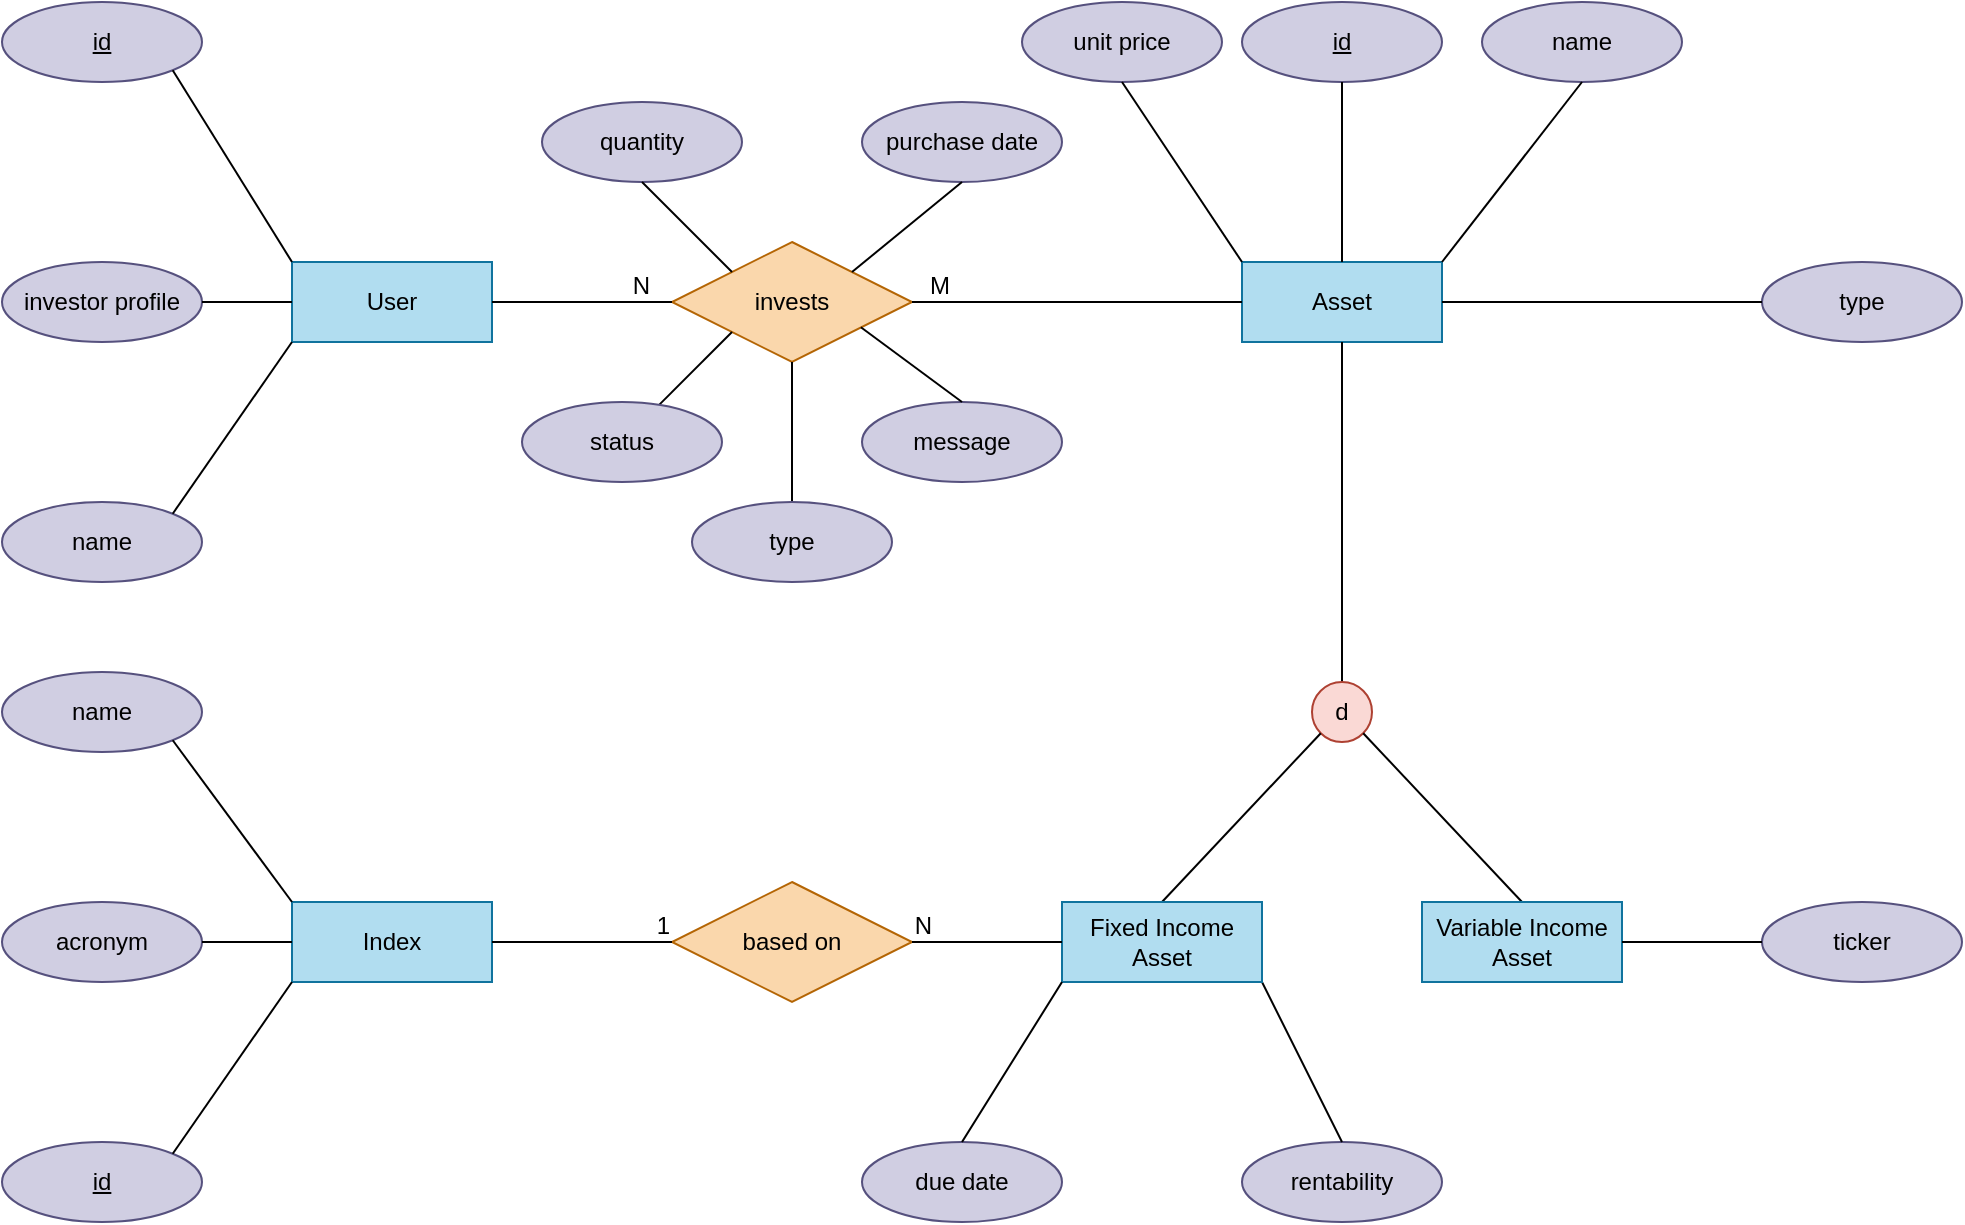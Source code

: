 <mxfile version="25.0.1">
  <diagram name="Page-1" id="7M2Ufe242fWRRSQ45o2C">
    <mxGraphModel dx="1434" dy="793" grid="1" gridSize="10" guides="1" tooltips="1" connect="1" arrows="1" fold="1" page="1" pageScale="1" pageWidth="5000" pageHeight="5000" math="0" shadow="0">
      <root>
        <mxCell id="0" />
        <mxCell id="1" parent="0" />
        <mxCell id="yUkCAfPPoeTdt-thos2U-1" value="User" style="whiteSpace=wrap;html=1;align=center;fillColor=#b1ddf0;strokeColor=#10739e;" parent="1" vertex="1">
          <mxGeometry x="295" y="200" width="100" height="40" as="geometry" />
        </mxCell>
        <mxCell id="yUkCAfPPoeTdt-thos2U-2" value="Asset" style="whiteSpace=wrap;html=1;align=center;fillColor=#b1ddf0;strokeColor=#10739e;" parent="1" vertex="1">
          <mxGeometry x="770" y="200" width="100" height="40" as="geometry" />
        </mxCell>
        <mxCell id="yUkCAfPPoeTdt-thos2U-4" value="Index" style="whiteSpace=wrap;html=1;align=center;fillColor=#b1ddf0;strokeColor=#10739e;" parent="1" vertex="1">
          <mxGeometry x="295" y="520" width="100" height="40" as="geometry" />
        </mxCell>
        <mxCell id="yUkCAfPPoeTdt-thos2U-5" value="invests" style="shape=rhombus;perimeter=rhombusPerimeter;whiteSpace=wrap;html=1;align=center;fillColor=#fad7ac;strokeColor=#b46504;" parent="1" vertex="1">
          <mxGeometry x="485" y="190" width="120" height="60" as="geometry" />
        </mxCell>
        <mxCell id="yUkCAfPPoeTdt-thos2U-7" value="based on" style="shape=rhombus;perimeter=rhombusPerimeter;whiteSpace=wrap;html=1;align=center;fillColor=#fad7ac;strokeColor=#b46504;" parent="1" vertex="1">
          <mxGeometry x="485" y="510" width="120" height="60" as="geometry" />
        </mxCell>
        <mxCell id="yUkCAfPPoeTdt-thos2U-8" value="" style="endArrow=none;html=1;rounded=0;exitX=1;exitY=0.5;exitDx=0;exitDy=0;" parent="1" source="yUkCAfPPoeTdt-thos2U-1" target="yUkCAfPPoeTdt-thos2U-5" edge="1">
          <mxGeometry relative="1" as="geometry">
            <mxPoint x="605" y="190" as="sourcePoint" />
            <mxPoint x="765" y="190" as="targetPoint" />
          </mxGeometry>
        </mxCell>
        <mxCell id="yUkCAfPPoeTdt-thos2U-9" value="N" style="resizable=0;html=1;whiteSpace=wrap;align=right;verticalAlign=bottom;" parent="yUkCAfPPoeTdt-thos2U-8" connectable="0" vertex="1">
          <mxGeometry x="1" relative="1" as="geometry">
            <mxPoint x="-10" as="offset" />
          </mxGeometry>
        </mxCell>
        <mxCell id="yUkCAfPPoeTdt-thos2U-10" value="" style="endArrow=none;html=1;rounded=0;entryX=1;entryY=0.5;entryDx=0;entryDy=0;" parent="1" source="yUkCAfPPoeTdt-thos2U-2" target="yUkCAfPPoeTdt-thos2U-5" edge="1">
          <mxGeometry relative="1" as="geometry">
            <mxPoint x="670" y="190" as="sourcePoint" />
            <mxPoint x="830" y="190" as="targetPoint" />
          </mxGeometry>
        </mxCell>
        <mxCell id="yUkCAfPPoeTdt-thos2U-11" value="M" style="resizable=0;html=1;whiteSpace=wrap;align=right;verticalAlign=bottom;" parent="yUkCAfPPoeTdt-thos2U-10" connectable="0" vertex="1">
          <mxGeometry x="1" relative="1" as="geometry">
            <mxPoint x="20" as="offset" />
          </mxGeometry>
        </mxCell>
        <mxCell id="yUkCAfPPoeTdt-thos2U-18" value="" style="endArrow=none;html=1;rounded=0;entryX=0;entryY=0.5;entryDx=0;entryDy=0;" parent="1" source="yUkCAfPPoeTdt-thos2U-4" target="yUkCAfPPoeTdt-thos2U-7" edge="1">
          <mxGeometry relative="1" as="geometry">
            <mxPoint x="-80" y="720" as="sourcePoint" />
            <mxPoint x="560" y="620" as="targetPoint" />
          </mxGeometry>
        </mxCell>
        <mxCell id="yUkCAfPPoeTdt-thos2U-19" value="1" style="resizable=0;html=1;whiteSpace=wrap;align=right;verticalAlign=bottom;" parent="yUkCAfPPoeTdt-thos2U-18" connectable="0" vertex="1">
          <mxGeometry x="1" relative="1" as="geometry">
            <mxPoint as="offset" />
          </mxGeometry>
        </mxCell>
        <mxCell id="yUkCAfPPoeTdt-thos2U-20" value="&lt;u&gt;id&lt;/u&gt;" style="ellipse;whiteSpace=wrap;html=1;align=center;fillColor=#d0cee2;strokeColor=#56517e;" parent="1" vertex="1">
          <mxGeometry x="150" y="70" width="100" height="40" as="geometry" />
        </mxCell>
        <mxCell id="yUkCAfPPoeTdt-thos2U-21" value="name" style="ellipse;whiteSpace=wrap;html=1;align=center;fillColor=#d0cee2;strokeColor=#56517e;" parent="1" vertex="1">
          <mxGeometry x="150" y="320" width="100" height="40" as="geometry" />
        </mxCell>
        <mxCell id="yUkCAfPPoeTdt-thos2U-24" value="&lt;u&gt;id&lt;/u&gt;" style="ellipse;whiteSpace=wrap;html=1;align=center;fillColor=#d0cee2;strokeColor=#56517e;" parent="1" vertex="1">
          <mxGeometry x="770" y="70" width="100" height="40" as="geometry" />
        </mxCell>
        <mxCell id="yUkCAfPPoeTdt-thos2U-25" value="name" style="ellipse;whiteSpace=wrap;html=1;align=center;fillColor=#d0cee2;strokeColor=#56517e;" parent="1" vertex="1">
          <mxGeometry x="890" y="70" width="100" height="40" as="geometry" />
        </mxCell>
        <mxCell id="yUkCAfPPoeTdt-thos2U-26" value="rentability" style="ellipse;whiteSpace=wrap;html=1;align=center;fillColor=#d0cee2;strokeColor=#56517e;" parent="1" vertex="1">
          <mxGeometry x="770" y="640" width="100" height="40" as="geometry" />
        </mxCell>
        <mxCell id="yUkCAfPPoeTdt-thos2U-27" value="&lt;u&gt;id&lt;/u&gt;" style="ellipse;whiteSpace=wrap;html=1;align=center;fillColor=#d0cee2;strokeColor=#56517e;" parent="1" vertex="1">
          <mxGeometry x="150" y="640" width="100" height="40" as="geometry" />
        </mxCell>
        <mxCell id="yUkCAfPPoeTdt-thos2U-28" value="name" style="ellipse;whiteSpace=wrap;html=1;align=center;fillColor=#d0cee2;strokeColor=#56517e;" parent="1" vertex="1">
          <mxGeometry x="150" y="405" width="100" height="40" as="geometry" />
        </mxCell>
        <mxCell id="yUkCAfPPoeTdt-thos2U-29" value="acronym" style="ellipse;whiteSpace=wrap;html=1;align=center;fillColor=#d0cee2;strokeColor=#56517e;" parent="1" vertex="1">
          <mxGeometry x="150" y="520" width="100" height="40" as="geometry" />
        </mxCell>
        <mxCell id="yUkCAfPPoeTdt-thos2U-30" value="" style="endArrow=none;html=1;rounded=0;exitX=1;exitY=0;exitDx=0;exitDy=0;entryX=0;entryY=1;entryDx=0;entryDy=0;" parent="1" source="yUkCAfPPoeTdt-thos2U-27" target="yUkCAfPPoeTdt-thos2U-4" edge="1">
          <mxGeometry relative="1" as="geometry">
            <mxPoint x="60" y="560" as="sourcePoint" />
            <mxPoint x="-620" y="630.0" as="targetPoint" />
          </mxGeometry>
        </mxCell>
        <mxCell id="yUkCAfPPoeTdt-thos2U-31" value="" style="endArrow=none;html=1;rounded=0;exitX=1;exitY=1;exitDx=0;exitDy=0;entryX=0;entryY=0;entryDx=0;entryDy=0;" parent="1" source="yUkCAfPPoeTdt-thos2U-28" target="yUkCAfPPoeTdt-thos2U-4" edge="1">
          <mxGeometry relative="1" as="geometry">
            <mxPoint x="60" y="560" as="sourcePoint" />
            <mxPoint x="-570" y="630.0" as="targetPoint" />
          </mxGeometry>
        </mxCell>
        <mxCell id="yUkCAfPPoeTdt-thos2U-32" value="" style="endArrow=none;html=1;rounded=0;exitX=0;exitY=0.5;exitDx=0;exitDy=0;entryX=1;entryY=0.5;entryDx=0;entryDy=0;" parent="1" source="yUkCAfPPoeTdt-thos2U-4" target="yUkCAfPPoeTdt-thos2U-29" edge="1">
          <mxGeometry relative="1" as="geometry">
            <mxPoint x="-520" y="630.0" as="sourcePoint" />
            <mxPoint x="220" y="560" as="targetPoint" />
          </mxGeometry>
        </mxCell>
        <mxCell id="yUkCAfPPoeTdt-thos2U-33" value="" style="endArrow=none;html=1;rounded=0;exitX=0.5;exitY=1;exitDx=0;exitDy=0;entryX=0.5;entryY=0;entryDx=0;entryDy=0;" parent="1" source="yUkCAfPPoeTdt-thos2U-24" target="yUkCAfPPoeTdt-thos2U-2" edge="1">
          <mxGeometry relative="1" as="geometry">
            <mxPoint x="750" y="410" as="sourcePoint" />
            <mxPoint x="910" y="410" as="targetPoint" />
          </mxGeometry>
        </mxCell>
        <mxCell id="yUkCAfPPoeTdt-thos2U-34" value="" style="endArrow=none;html=1;rounded=0;exitX=0.5;exitY=1;exitDx=0;exitDy=0;entryX=1;entryY=0;entryDx=0;entryDy=0;" parent="1" source="yUkCAfPPoeTdt-thos2U-25" target="yUkCAfPPoeTdt-thos2U-2" edge="1">
          <mxGeometry relative="1" as="geometry">
            <mxPoint x="750" y="230" as="sourcePoint" />
            <mxPoint x="910" y="230" as="targetPoint" />
          </mxGeometry>
        </mxCell>
        <mxCell id="yUkCAfPPoeTdt-thos2U-35" value="" style="endArrow=none;html=1;rounded=0;exitX=0.5;exitY=0;exitDx=0;exitDy=0;entryX=1;entryY=1;entryDx=0;entryDy=0;" parent="1" source="yUkCAfPPoeTdt-thos2U-26" target="jlEdpc24zNvwuUP5OK83-6" edge="1">
          <mxGeometry relative="1" as="geometry">
            <mxPoint x="820" y="800" as="sourcePoint" />
            <mxPoint x="660" y="410" as="targetPoint" />
          </mxGeometry>
        </mxCell>
        <mxCell id="yUkCAfPPoeTdt-thos2U-38" value="" style="endArrow=none;html=1;rounded=0;exitX=1;exitY=1;exitDx=0;exitDy=0;entryX=0;entryY=0;entryDx=0;entryDy=0;" parent="1" source="yUkCAfPPoeTdt-thos2U-20" target="yUkCAfPPoeTdt-thos2U-1" edge="1">
          <mxGeometry relative="1" as="geometry">
            <mxPoint x="355" y="230" as="sourcePoint" />
            <mxPoint x="515" y="230" as="targetPoint" />
          </mxGeometry>
        </mxCell>
        <mxCell id="yUkCAfPPoeTdt-thos2U-39" value="" style="endArrow=none;html=1;rounded=0;exitX=1;exitY=0;exitDx=0;exitDy=0;entryX=0;entryY=1;entryDx=0;entryDy=0;" parent="1" source="yUkCAfPPoeTdt-thos2U-21" target="yUkCAfPPoeTdt-thos2U-1" edge="1">
          <mxGeometry relative="1" as="geometry">
            <mxPoint x="355" y="230" as="sourcePoint" />
            <mxPoint x="295" y="250" as="targetPoint" />
          </mxGeometry>
        </mxCell>
        <mxCell id="jlEdpc24zNvwuUP5OK83-1" value="" style="endArrow=none;html=1;rounded=0;exitX=0.5;exitY=1;exitDx=0;exitDy=0;entryX=0.5;entryY=0;entryDx=0;entryDy=0;" parent="1" source="yUkCAfPPoeTdt-thos2U-2" target="jlEdpc24zNvwuUP5OK83-2" edge="1">
          <mxGeometry relative="1" as="geometry">
            <mxPoint x="1270" y="240" as="sourcePoint" />
            <mxPoint x="1270" y="360" as="targetPoint" />
          </mxGeometry>
        </mxCell>
        <mxCell id="jlEdpc24zNvwuUP5OK83-2" value="d" style="ellipse;whiteSpace=wrap;html=1;aspect=fixed;fillColor=#fad9d5;strokeColor=#ae4132;" parent="1" vertex="1">
          <mxGeometry x="805" y="410" width="30" height="30" as="geometry" />
        </mxCell>
        <mxCell id="jlEdpc24zNvwuUP5OK83-3" value="" style="endArrow=none;html=1;rounded=0;exitX=0;exitY=1;exitDx=0;exitDy=0;entryX=0.5;entryY=0;entryDx=0;entryDy=0;" parent="1" source="jlEdpc24zNvwuUP5OK83-2" target="jlEdpc24zNvwuUP5OK83-6" edge="1">
          <mxGeometry relative="1" as="geometry">
            <mxPoint x="1330" y="450" as="sourcePoint" />
            <mxPoint x="1370" y="480" as="targetPoint" />
          </mxGeometry>
        </mxCell>
        <mxCell id="jlEdpc24zNvwuUP5OK83-4" value="" style="endArrow=none;html=1;rounded=0;exitX=0.5;exitY=0;exitDx=0;exitDy=0;entryX=1;entryY=1;entryDx=0;entryDy=0;" parent="1" source="jlEdpc24zNvwuUP5OK83-5" target="jlEdpc24zNvwuUP5OK83-2" edge="1">
          <mxGeometry relative="1" as="geometry">
            <mxPoint x="1590" y="470" as="sourcePoint" />
            <mxPoint x="1410" y="410" as="targetPoint" />
          </mxGeometry>
        </mxCell>
        <mxCell id="jlEdpc24zNvwuUP5OK83-5" value="Variable Income Asset" style="whiteSpace=wrap;html=1;align=center;fillColor=#b1ddf0;strokeColor=#10739e;" parent="1" vertex="1">
          <mxGeometry x="860" y="520" width="100" height="40" as="geometry" />
        </mxCell>
        <mxCell id="jlEdpc24zNvwuUP5OK83-6" value="Fixed Income Asset" style="whiteSpace=wrap;html=1;align=center;fillColor=#b1ddf0;strokeColor=#10739e;" parent="1" vertex="1">
          <mxGeometry x="680" y="520" width="100" height="40" as="geometry" />
        </mxCell>
        <mxCell id="jlEdpc24zNvwuUP5OK83-7" value="" style="endArrow=none;html=1;rounded=0;entryX=1;entryY=0.5;entryDx=0;entryDy=0;exitX=0;exitY=0.5;exitDx=0;exitDy=0;" parent="1" source="jlEdpc24zNvwuUP5OK83-6" target="yUkCAfPPoeTdt-thos2U-7" edge="1">
          <mxGeometry relative="1" as="geometry">
            <mxPoint x="220" y="670" as="sourcePoint" />
            <mxPoint x="380" y="670" as="targetPoint" />
          </mxGeometry>
        </mxCell>
        <mxCell id="jlEdpc24zNvwuUP5OK83-8" value="N" style="resizable=0;html=1;whiteSpace=wrap;align=right;verticalAlign=bottom;" parent="jlEdpc24zNvwuUP5OK83-7" connectable="0" vertex="1">
          <mxGeometry x="1" relative="1" as="geometry">
            <mxPoint x="11" as="offset" />
          </mxGeometry>
        </mxCell>
        <mxCell id="jlEdpc24zNvwuUP5OK83-9" value="" style="endArrow=none;html=1;rounded=0;exitX=0;exitY=1;exitDx=0;exitDy=0;" parent="1" source="yUkCAfPPoeTdt-thos2U-5" target="jlEdpc24zNvwuUP5OK83-10" edge="1">
          <mxGeometry relative="1" as="geometry">
            <mxPoint x="555" y="360" as="sourcePoint" />
            <mxPoint x="565" y="300" as="targetPoint" />
          </mxGeometry>
        </mxCell>
        <mxCell id="jlEdpc24zNvwuUP5OK83-10" value="status" style="ellipse;whiteSpace=wrap;html=1;align=center;fillColor=#d0cee2;strokeColor=#56517e;" parent="1" vertex="1">
          <mxGeometry x="410" y="270" width="100" height="40" as="geometry" />
        </mxCell>
        <mxCell id="jlEdpc24zNvwuUP5OK83-11" value="due date" style="ellipse;whiteSpace=wrap;html=1;align=center;fillColor=#d0cee2;strokeColor=#56517e;" parent="1" vertex="1">
          <mxGeometry x="580" y="640" width="100" height="40" as="geometry" />
        </mxCell>
        <mxCell id="jlEdpc24zNvwuUP5OK83-12" value="" style="endArrow=none;html=1;rounded=0;entryX=0;entryY=1;entryDx=0;entryDy=0;exitX=0.5;exitY=0;exitDx=0;exitDy=0;" parent="1" source="jlEdpc24zNvwuUP5OK83-11" target="jlEdpc24zNvwuUP5OK83-6" edge="1">
          <mxGeometry relative="1" as="geometry">
            <mxPoint x="370" y="540" as="sourcePoint" />
            <mxPoint x="530" y="540" as="targetPoint" />
          </mxGeometry>
        </mxCell>
        <mxCell id="jlEdpc24zNvwuUP5OK83-13" value="unit price" style="ellipse;whiteSpace=wrap;html=1;align=center;fillColor=#d0cee2;strokeColor=#56517e;" parent="1" vertex="1">
          <mxGeometry x="660" y="70" width="100" height="40" as="geometry" />
        </mxCell>
        <mxCell id="jlEdpc24zNvwuUP5OK83-14" value="" style="endArrow=none;html=1;rounded=0;entryX=0.5;entryY=1;entryDx=0;entryDy=0;exitX=0;exitY=0;exitDx=0;exitDy=0;" parent="1" source="yUkCAfPPoeTdt-thos2U-2" target="jlEdpc24zNvwuUP5OK83-13" edge="1">
          <mxGeometry relative="1" as="geometry">
            <mxPoint x="620" y="270" as="sourcePoint" />
            <mxPoint x="780" y="270" as="targetPoint" />
          </mxGeometry>
        </mxCell>
        <mxCell id="jlEdpc24zNvwuUP5OK83-15" value="quantity" style="ellipse;whiteSpace=wrap;html=1;align=center;fillColor=#d0cee2;strokeColor=#56517e;" parent="1" vertex="1">
          <mxGeometry x="420" y="120" width="100" height="40" as="geometry" />
        </mxCell>
        <mxCell id="jlEdpc24zNvwuUP5OK83-16" value="" style="endArrow=none;html=1;rounded=0;exitX=0.5;exitY=1;exitDx=0;exitDy=0;entryX=0;entryY=0;entryDx=0;entryDy=0;" parent="1" source="jlEdpc24zNvwuUP5OK83-15" target="yUkCAfPPoeTdt-thos2U-5" edge="1">
          <mxGeometry relative="1" as="geometry">
            <mxPoint x="555" y="270" as="sourcePoint" />
            <mxPoint x="715" y="270" as="targetPoint" />
          </mxGeometry>
        </mxCell>
        <mxCell id="jlEdpc24zNvwuUP5OK83-17" value="ticker" style="ellipse;whiteSpace=wrap;html=1;align=center;fillColor=#d0cee2;strokeColor=#56517e;" parent="1" vertex="1">
          <mxGeometry x="1030" y="520" width="100" height="40" as="geometry" />
        </mxCell>
        <mxCell id="jlEdpc24zNvwuUP5OK83-18" value="" style="endArrow=none;html=1;rounded=0;exitX=0;exitY=0.5;exitDx=0;exitDy=0;entryX=1;entryY=0.5;entryDx=0;entryDy=0;" parent="1" source="jlEdpc24zNvwuUP5OK83-17" target="jlEdpc24zNvwuUP5OK83-5" edge="1">
          <mxGeometry relative="1" as="geometry">
            <mxPoint x="1600" y="320" as="sourcePoint" />
            <mxPoint x="1760" y="320" as="targetPoint" />
          </mxGeometry>
        </mxCell>
        <mxCell id="jlEdpc24zNvwuUP5OK83-32" value="investor profile" style="ellipse;whiteSpace=wrap;html=1;align=center;fillColor=#d0cee2;strokeColor=#56517e;" parent="1" vertex="1">
          <mxGeometry x="150" y="200" width="100" height="40" as="geometry" />
        </mxCell>
        <mxCell id="jlEdpc24zNvwuUP5OK83-33" value="" style="endArrow=none;html=1;rounded=0;entryX=1;entryY=0.5;entryDx=0;entryDy=0;exitX=0;exitY=0.5;exitDx=0;exitDy=0;" parent="1" source="yUkCAfPPoeTdt-thos2U-1" target="jlEdpc24zNvwuUP5OK83-32" edge="1">
          <mxGeometry relative="1" as="geometry">
            <mxPoint x="195" y="250" as="sourcePoint" />
            <mxPoint x="355" y="250" as="targetPoint" />
          </mxGeometry>
        </mxCell>
        <mxCell id="-6Zpt3eZit5BLpPhiNE6-1" value="type" style="ellipse;whiteSpace=wrap;html=1;align=center;fillColor=#d0cee2;strokeColor=#56517e;" parent="1" vertex="1">
          <mxGeometry x="1030" y="200" width="100" height="40" as="geometry" />
        </mxCell>
        <mxCell id="-6Zpt3eZit5BLpPhiNE6-2" value="" style="endArrow=none;html=1;rounded=0;exitX=0;exitY=0.5;exitDx=0;exitDy=0;entryX=1;entryY=0.5;entryDx=0;entryDy=0;" parent="1" source="-6Zpt3eZit5BLpPhiNE6-1" target="yUkCAfPPoeTdt-thos2U-2" edge="1">
          <mxGeometry relative="1" as="geometry">
            <mxPoint x="940" y="290" as="sourcePoint" />
            <mxPoint x="970" y="280" as="targetPoint" />
          </mxGeometry>
        </mxCell>
        <mxCell id="cafWQS265eXLK_-_4yxT-1" value="purchase date" style="ellipse;whiteSpace=wrap;html=1;align=center;fillColor=#d0cee2;strokeColor=#56517e;" parent="1" vertex="1">
          <mxGeometry x="580" y="120" width="100" height="40" as="geometry" />
        </mxCell>
        <mxCell id="cafWQS265eXLK_-_4yxT-2" value="" style="endArrow=none;html=1;rounded=0;exitX=0.5;exitY=1;exitDx=0;exitDy=0;entryX=1;entryY=0;entryDx=0;entryDy=0;" parent="1" source="cafWQS265eXLK_-_4yxT-1" target="yUkCAfPPoeTdt-thos2U-5" edge="1">
          <mxGeometry relative="1" as="geometry">
            <mxPoint x="470" y="120" as="sourcePoint" />
            <mxPoint x="525" y="215" as="targetPoint" />
          </mxGeometry>
        </mxCell>
        <mxCell id="cafWQS265eXLK_-_4yxT-3" value="message" style="ellipse;whiteSpace=wrap;html=1;align=center;fillColor=#d0cee2;strokeColor=#56517e;" parent="1" vertex="1">
          <mxGeometry x="580" y="270" width="100" height="40" as="geometry" />
        </mxCell>
        <mxCell id="cafWQS265eXLK_-_4yxT-4" value="" style="endArrow=none;html=1;rounded=0;entryX=0.787;entryY=0.71;entryDx=0;entryDy=0;entryPerimeter=0;exitX=0.5;exitY=0;exitDx=0;exitDy=0;" parent="1" source="cafWQS265eXLK_-_4yxT-3" target="yUkCAfPPoeTdt-thos2U-5" edge="1">
          <mxGeometry relative="1" as="geometry">
            <mxPoint x="600" y="320" as="sourcePoint" />
            <mxPoint x="605" y="310" as="targetPoint" />
          </mxGeometry>
        </mxCell>
        <mxCell id="lQgP3tNz5ObkWpgYzRwc-1" value="" style="endArrow=none;html=1;rounded=0;exitX=0.5;exitY=1;exitDx=0;exitDy=0;entryX=0.5;entryY=0;entryDx=0;entryDy=0;" edge="1" parent="1" source="yUkCAfPPoeTdt-thos2U-5" target="lQgP3tNz5ObkWpgYzRwc-2">
          <mxGeometry relative="1" as="geometry">
            <mxPoint x="525" y="245" as="sourcePoint" />
            <mxPoint x="530" y="310" as="targetPoint" />
          </mxGeometry>
        </mxCell>
        <mxCell id="lQgP3tNz5ObkWpgYzRwc-2" value="type" style="ellipse;whiteSpace=wrap;html=1;align=center;fillColor=#d0cee2;strokeColor=#56517e;" vertex="1" parent="1">
          <mxGeometry x="495" y="320" width="100" height="40" as="geometry" />
        </mxCell>
      </root>
    </mxGraphModel>
  </diagram>
</mxfile>
